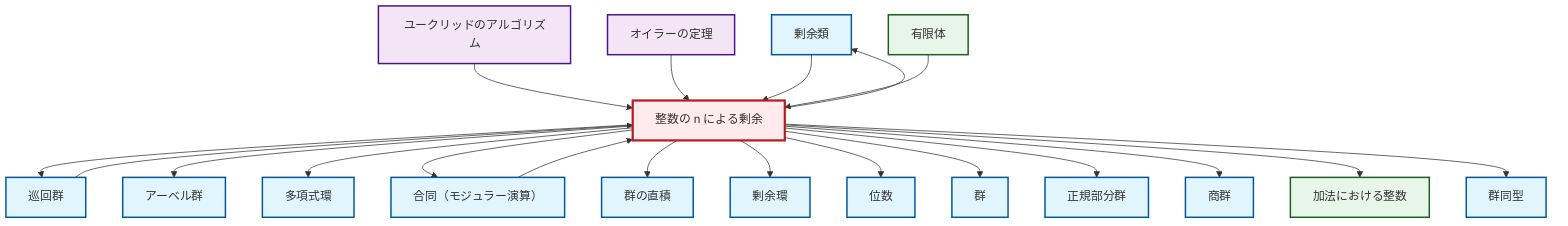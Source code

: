 graph TD
    classDef definition fill:#e1f5fe,stroke:#01579b,stroke-width:2px
    classDef theorem fill:#f3e5f5,stroke:#4a148c,stroke-width:2px
    classDef axiom fill:#fff3e0,stroke:#e65100,stroke-width:2px
    classDef example fill:#e8f5e9,stroke:#1b5e20,stroke-width:2px
    classDef current fill:#ffebee,stroke:#b71c1c,stroke-width:3px
    def-coset["剰余類"]:::definition
    thm-euler["オイラーの定理"]:::theorem
    def-normal-subgroup["正規部分群"]:::definition
    def-group["群"]:::definition
    def-isomorphism["群同型"]:::definition
    def-quotient-group["商群"]:::definition
    ex-quotient-integers-mod-n["整数の n による剰余"]:::example
    def-direct-product["群の直積"]:::definition
    def-quotient-ring["剰余環"]:::definition
    def-abelian-group["アーベル群"]:::definition
    ex-finite-field["有限体"]:::example
    def-cyclic-group["巡回群"]:::definition
    def-polynomial-ring["多項式環"]:::definition
    def-order["位数"]:::definition
    ex-integers-addition["加法における整数"]:::example
    thm-euclidean-algorithm["ユークリッドのアルゴリズム"]:::theorem
    def-congruence["合同（モジュラー演算）"]:::definition
    thm-euclidean-algorithm --> ex-quotient-integers-mod-n
    ex-quotient-integers-mod-n --> def-cyclic-group
    ex-quotient-integers-mod-n --> def-abelian-group
    def-cyclic-group --> ex-quotient-integers-mod-n
    ex-quotient-integers-mod-n --> def-polynomial-ring
    thm-euler --> ex-quotient-integers-mod-n
    def-coset --> ex-quotient-integers-mod-n
    ex-quotient-integers-mod-n --> def-congruence
    ex-quotient-integers-mod-n --> def-direct-product
    def-congruence --> ex-quotient-integers-mod-n
    ex-quotient-integers-mod-n --> def-quotient-ring
    ex-finite-field --> ex-quotient-integers-mod-n
    ex-quotient-integers-mod-n --> def-order
    ex-quotient-integers-mod-n --> def-group
    ex-quotient-integers-mod-n --> def-normal-subgroup
    ex-quotient-integers-mod-n --> def-coset
    ex-quotient-integers-mod-n --> def-quotient-group
    ex-quotient-integers-mod-n --> ex-integers-addition
    ex-quotient-integers-mod-n --> def-isomorphism
    class ex-quotient-integers-mod-n current